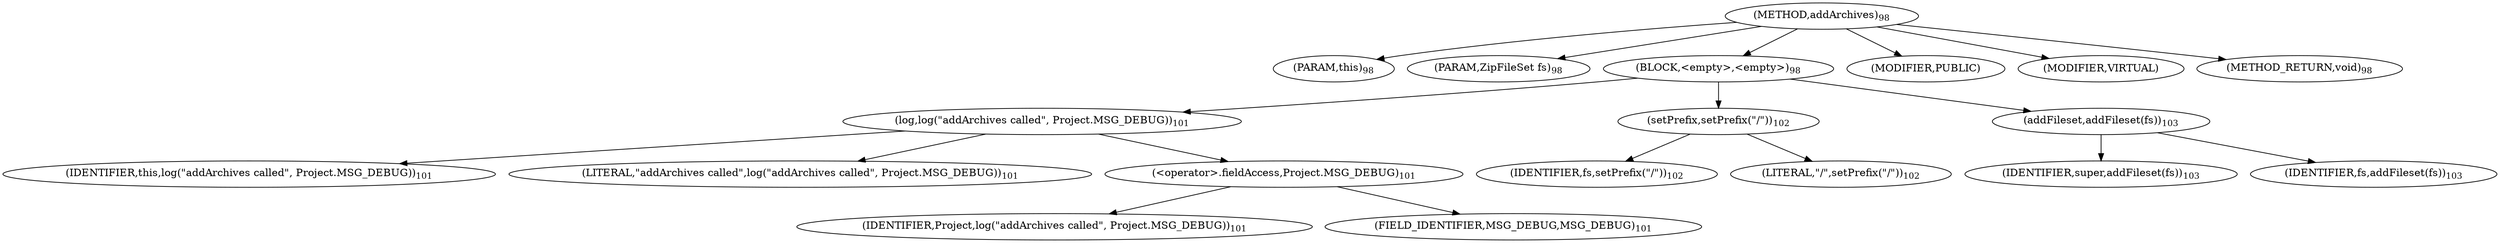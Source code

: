 digraph "addArchives" {  
"107" [label = <(METHOD,addArchives)<SUB>98</SUB>> ]
"8" [label = <(PARAM,this)<SUB>98</SUB>> ]
"108" [label = <(PARAM,ZipFileSet fs)<SUB>98</SUB>> ]
"109" [label = <(BLOCK,&lt;empty&gt;,&lt;empty&gt;)<SUB>98</SUB>> ]
"110" [label = <(log,log(&quot;addArchives called&quot;, Project.MSG_DEBUG))<SUB>101</SUB>> ]
"7" [label = <(IDENTIFIER,this,log(&quot;addArchives called&quot;, Project.MSG_DEBUG))<SUB>101</SUB>> ]
"111" [label = <(LITERAL,&quot;addArchives called&quot;,log(&quot;addArchives called&quot;, Project.MSG_DEBUG))<SUB>101</SUB>> ]
"112" [label = <(&lt;operator&gt;.fieldAccess,Project.MSG_DEBUG)<SUB>101</SUB>> ]
"113" [label = <(IDENTIFIER,Project,log(&quot;addArchives called&quot;, Project.MSG_DEBUG))<SUB>101</SUB>> ]
"114" [label = <(FIELD_IDENTIFIER,MSG_DEBUG,MSG_DEBUG)<SUB>101</SUB>> ]
"115" [label = <(setPrefix,setPrefix(&quot;/&quot;))<SUB>102</SUB>> ]
"116" [label = <(IDENTIFIER,fs,setPrefix(&quot;/&quot;))<SUB>102</SUB>> ]
"117" [label = <(LITERAL,&quot;/&quot;,setPrefix(&quot;/&quot;))<SUB>102</SUB>> ]
"118" [label = <(addFileset,addFileset(fs))<SUB>103</SUB>> ]
"119" [label = <(IDENTIFIER,super,addFileset(fs))<SUB>103</SUB>> ]
"120" [label = <(IDENTIFIER,fs,addFileset(fs))<SUB>103</SUB>> ]
"121" [label = <(MODIFIER,PUBLIC)> ]
"122" [label = <(MODIFIER,VIRTUAL)> ]
"123" [label = <(METHOD_RETURN,void)<SUB>98</SUB>> ]
  "107" -> "8" 
  "107" -> "108" 
  "107" -> "109" 
  "107" -> "121" 
  "107" -> "122" 
  "107" -> "123" 
  "109" -> "110" 
  "109" -> "115" 
  "109" -> "118" 
  "110" -> "7" 
  "110" -> "111" 
  "110" -> "112" 
  "112" -> "113" 
  "112" -> "114" 
  "115" -> "116" 
  "115" -> "117" 
  "118" -> "119" 
  "118" -> "120" 
}

